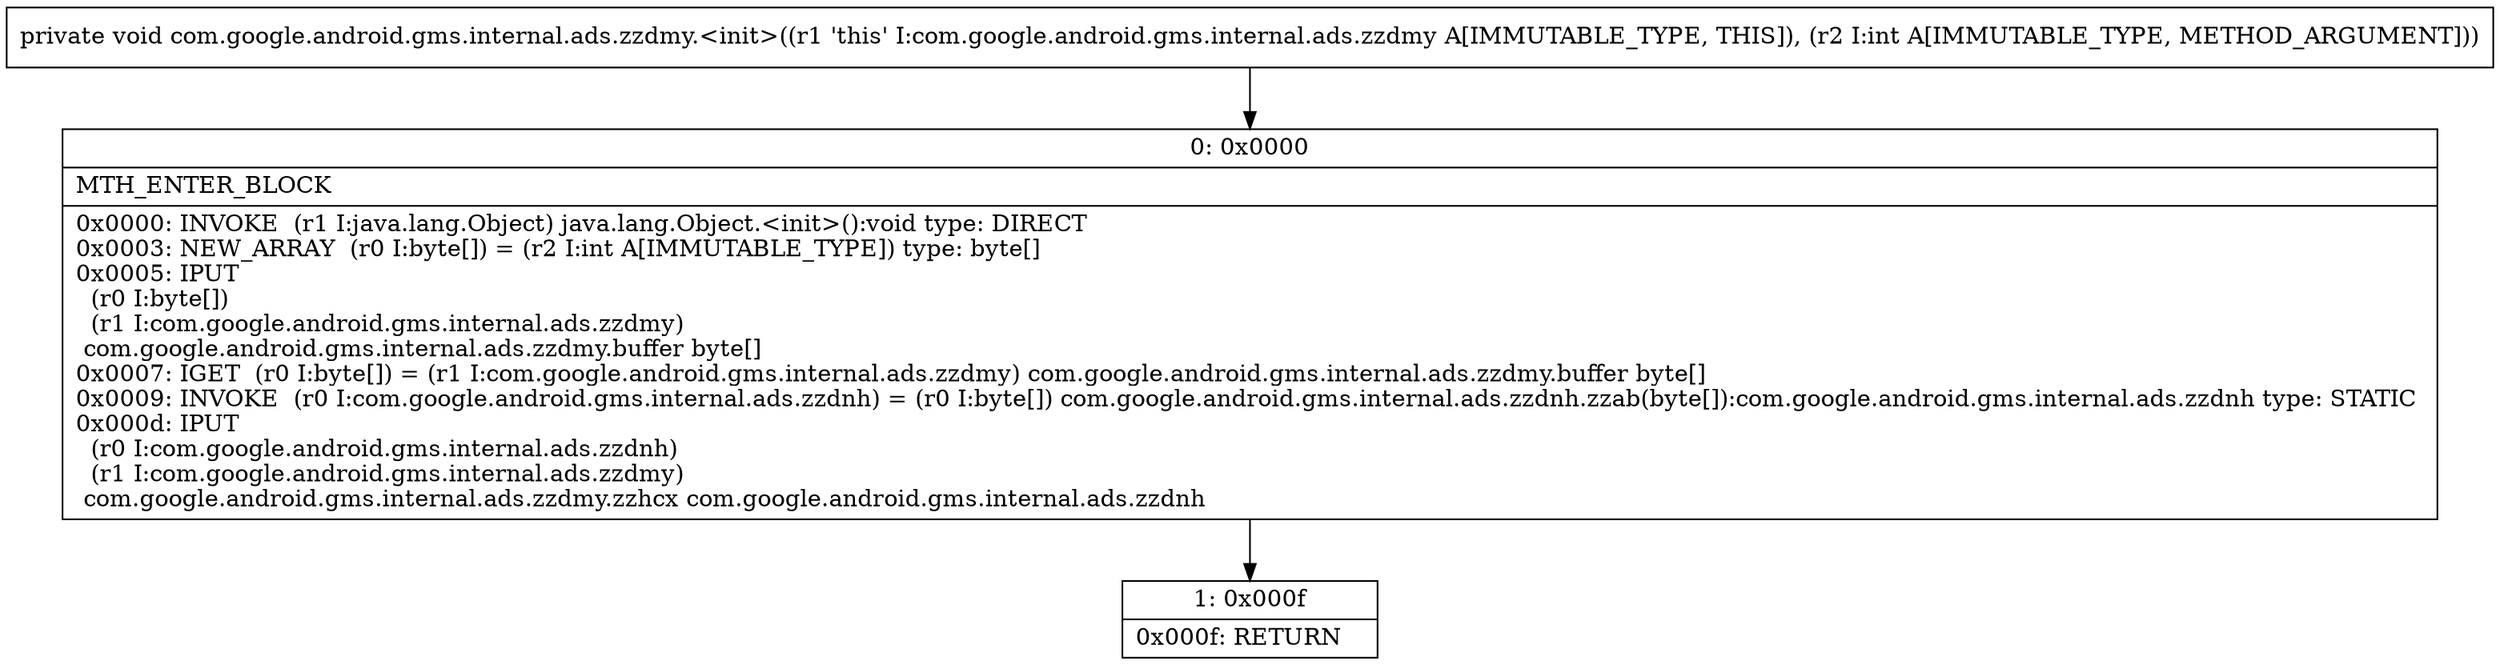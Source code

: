 digraph "CFG forcom.google.android.gms.internal.ads.zzdmy.\<init\>(I)V" {
Node_0 [shape=record,label="{0\:\ 0x0000|MTH_ENTER_BLOCK\l|0x0000: INVOKE  (r1 I:java.lang.Object) java.lang.Object.\<init\>():void type: DIRECT \l0x0003: NEW_ARRAY  (r0 I:byte[]) = (r2 I:int A[IMMUTABLE_TYPE]) type: byte[] \l0x0005: IPUT  \l  (r0 I:byte[])\l  (r1 I:com.google.android.gms.internal.ads.zzdmy)\l com.google.android.gms.internal.ads.zzdmy.buffer byte[] \l0x0007: IGET  (r0 I:byte[]) = (r1 I:com.google.android.gms.internal.ads.zzdmy) com.google.android.gms.internal.ads.zzdmy.buffer byte[] \l0x0009: INVOKE  (r0 I:com.google.android.gms.internal.ads.zzdnh) = (r0 I:byte[]) com.google.android.gms.internal.ads.zzdnh.zzab(byte[]):com.google.android.gms.internal.ads.zzdnh type: STATIC \l0x000d: IPUT  \l  (r0 I:com.google.android.gms.internal.ads.zzdnh)\l  (r1 I:com.google.android.gms.internal.ads.zzdmy)\l com.google.android.gms.internal.ads.zzdmy.zzhcx com.google.android.gms.internal.ads.zzdnh \l}"];
Node_1 [shape=record,label="{1\:\ 0x000f|0x000f: RETURN   \l}"];
MethodNode[shape=record,label="{private void com.google.android.gms.internal.ads.zzdmy.\<init\>((r1 'this' I:com.google.android.gms.internal.ads.zzdmy A[IMMUTABLE_TYPE, THIS]), (r2 I:int A[IMMUTABLE_TYPE, METHOD_ARGUMENT])) }"];
MethodNode -> Node_0;
Node_0 -> Node_1;
}

